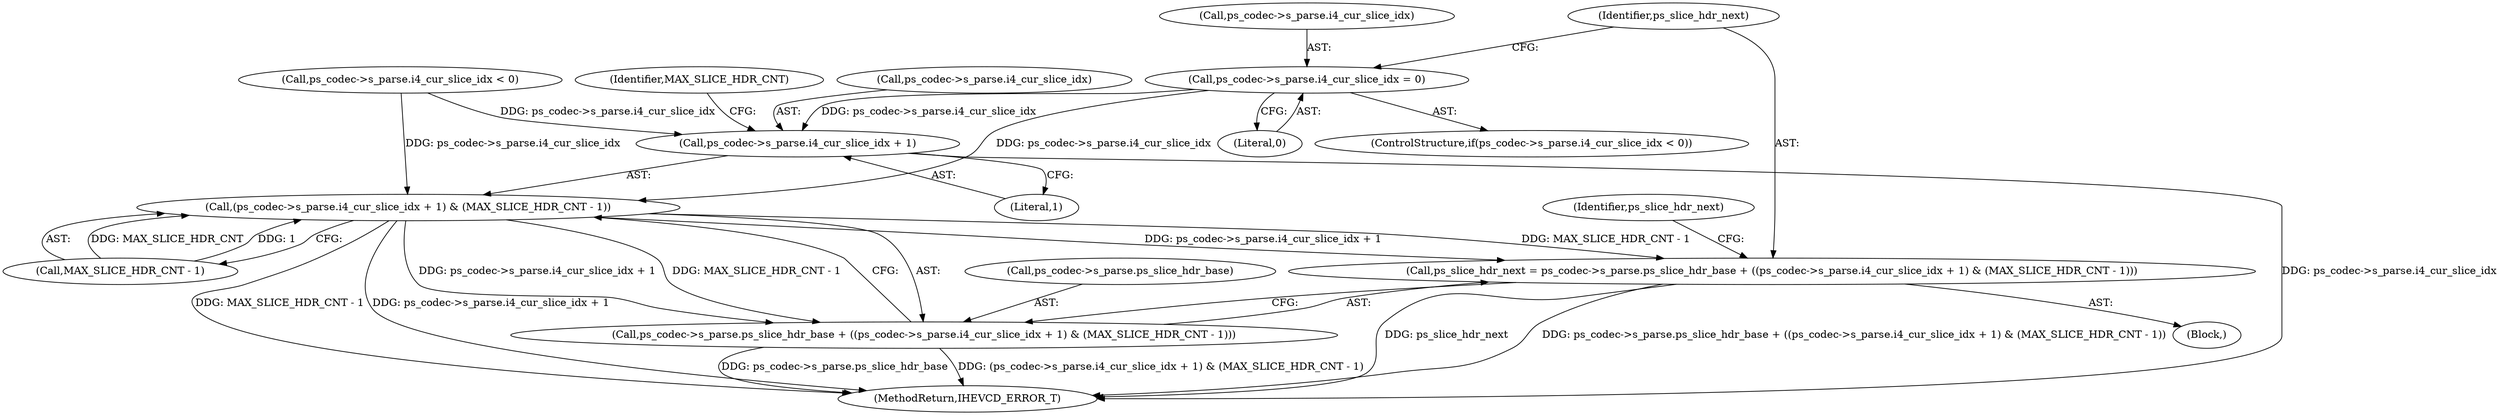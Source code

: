 digraph "0_Android_913d9e8d93d6b81bb8eac3fc2c1426651f5b259d@pointer" {
"1001785" [label="(Call,ps_codec->s_parse.i4_cur_slice_idx = 0)"];
"1001800" [label="(Call,(ps_codec->s_parse.i4_cur_slice_idx + 1) & (MAX_SLICE_HDR_CNT - 1))"];
"1001792" [label="(Call,ps_slice_hdr_next = ps_codec->s_parse.ps_slice_hdr_base + ((ps_codec->s_parse.i4_cur_slice_idx + 1) & (MAX_SLICE_HDR_CNT - 1)))"];
"1001794" [label="(Call,ps_codec->s_parse.ps_slice_hdr_base + ((ps_codec->s_parse.i4_cur_slice_idx + 1) & (MAX_SLICE_HDR_CNT - 1)))"];
"1001801" [label="(Call,ps_codec->s_parse.i4_cur_slice_idx + 1)"];
"1001793" [label="(Identifier,ps_slice_hdr_next)"];
"1001778" [label="(Call,ps_codec->s_parse.i4_cur_slice_idx < 0)"];
"1001808" [label="(Call,MAX_SLICE_HDR_CNT - 1)"];
"1001807" [label="(Literal,1)"];
"1001791" [label="(Literal,0)"];
"1001809" [label="(Identifier,MAX_SLICE_HDR_CNT)"];
"1001800" [label="(Call,(ps_codec->s_parse.i4_cur_slice_idx + 1) & (MAX_SLICE_HDR_CNT - 1))"];
"1001764" [label="(Block,)"];
"1001785" [label="(Call,ps_codec->s_parse.i4_cur_slice_idx = 0)"];
"1001795" [label="(Call,ps_codec->s_parse.ps_slice_hdr_base)"];
"1001801" [label="(Call,ps_codec->s_parse.i4_cur_slice_idx + 1)"];
"1001777" [label="(ControlStructure,if(ps_codec->s_parse.i4_cur_slice_idx < 0))"];
"1001792" [label="(Call,ps_slice_hdr_next = ps_codec->s_parse.ps_slice_hdr_base + ((ps_codec->s_parse.i4_cur_slice_idx + 1) & (MAX_SLICE_HDR_CNT - 1)))"];
"1002617" [label="(MethodReturn,IHEVCD_ERROR_T)"];
"1001802" [label="(Call,ps_codec->s_parse.i4_cur_slice_idx)"];
"1001786" [label="(Call,ps_codec->s_parse.i4_cur_slice_idx)"];
"1001813" [label="(Identifier,ps_slice_hdr_next)"];
"1001794" [label="(Call,ps_codec->s_parse.ps_slice_hdr_base + ((ps_codec->s_parse.i4_cur_slice_idx + 1) & (MAX_SLICE_HDR_CNT - 1)))"];
"1001785" -> "1001777"  [label="AST: "];
"1001785" -> "1001791"  [label="CFG: "];
"1001786" -> "1001785"  [label="AST: "];
"1001791" -> "1001785"  [label="AST: "];
"1001793" -> "1001785"  [label="CFG: "];
"1001785" -> "1001800"  [label="DDG: ps_codec->s_parse.i4_cur_slice_idx"];
"1001785" -> "1001801"  [label="DDG: ps_codec->s_parse.i4_cur_slice_idx"];
"1001800" -> "1001794"  [label="AST: "];
"1001800" -> "1001808"  [label="CFG: "];
"1001801" -> "1001800"  [label="AST: "];
"1001808" -> "1001800"  [label="AST: "];
"1001794" -> "1001800"  [label="CFG: "];
"1001800" -> "1002617"  [label="DDG: ps_codec->s_parse.i4_cur_slice_idx + 1"];
"1001800" -> "1002617"  [label="DDG: MAX_SLICE_HDR_CNT - 1"];
"1001800" -> "1001792"  [label="DDG: ps_codec->s_parse.i4_cur_slice_idx + 1"];
"1001800" -> "1001792"  [label="DDG: MAX_SLICE_HDR_CNT - 1"];
"1001800" -> "1001794"  [label="DDG: ps_codec->s_parse.i4_cur_slice_idx + 1"];
"1001800" -> "1001794"  [label="DDG: MAX_SLICE_HDR_CNT - 1"];
"1001778" -> "1001800"  [label="DDG: ps_codec->s_parse.i4_cur_slice_idx"];
"1001808" -> "1001800"  [label="DDG: MAX_SLICE_HDR_CNT"];
"1001808" -> "1001800"  [label="DDG: 1"];
"1001792" -> "1001764"  [label="AST: "];
"1001792" -> "1001794"  [label="CFG: "];
"1001793" -> "1001792"  [label="AST: "];
"1001794" -> "1001792"  [label="AST: "];
"1001813" -> "1001792"  [label="CFG: "];
"1001792" -> "1002617"  [label="DDG: ps_codec->s_parse.ps_slice_hdr_base + ((ps_codec->s_parse.i4_cur_slice_idx + 1) & (MAX_SLICE_HDR_CNT - 1))"];
"1001792" -> "1002617"  [label="DDG: ps_slice_hdr_next"];
"1001795" -> "1001794"  [label="AST: "];
"1001794" -> "1002617"  [label="DDG: (ps_codec->s_parse.i4_cur_slice_idx + 1) & (MAX_SLICE_HDR_CNT - 1)"];
"1001794" -> "1002617"  [label="DDG: ps_codec->s_parse.ps_slice_hdr_base"];
"1001801" -> "1001807"  [label="CFG: "];
"1001802" -> "1001801"  [label="AST: "];
"1001807" -> "1001801"  [label="AST: "];
"1001809" -> "1001801"  [label="CFG: "];
"1001801" -> "1002617"  [label="DDG: ps_codec->s_parse.i4_cur_slice_idx"];
"1001778" -> "1001801"  [label="DDG: ps_codec->s_parse.i4_cur_slice_idx"];
}
